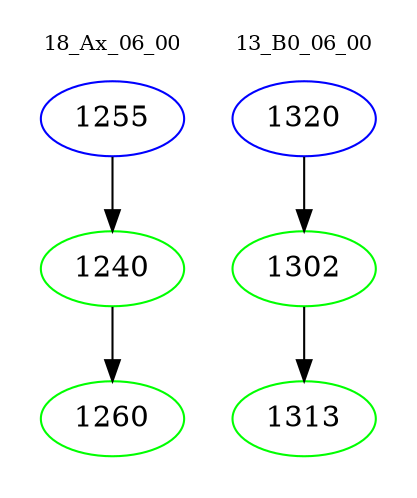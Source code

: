 digraph{
subgraph cluster_0 {
color = white
label = "18_Ax_06_00";
fontsize=10;
T0_1255 [label="1255", color="blue"]
T0_1255 -> T0_1240 [color="black"]
T0_1240 [label="1240", color="green"]
T0_1240 -> T0_1260 [color="black"]
T0_1260 [label="1260", color="green"]
}
subgraph cluster_1 {
color = white
label = "13_B0_06_00";
fontsize=10;
T1_1320 [label="1320", color="blue"]
T1_1320 -> T1_1302 [color="black"]
T1_1302 [label="1302", color="green"]
T1_1302 -> T1_1313 [color="black"]
T1_1313 [label="1313", color="green"]
}
}

